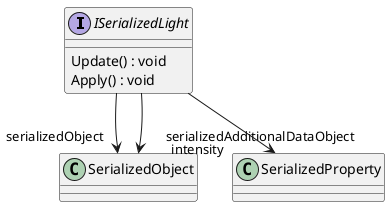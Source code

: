 @startuml
interface ISerializedLight {
    Update() : void
    Apply() : void
}
ISerializedLight --> "serializedObject" SerializedObject
ISerializedLight --> "serializedAdditionalDataObject" SerializedObject
ISerializedLight --> "intensity" SerializedProperty
@enduml
